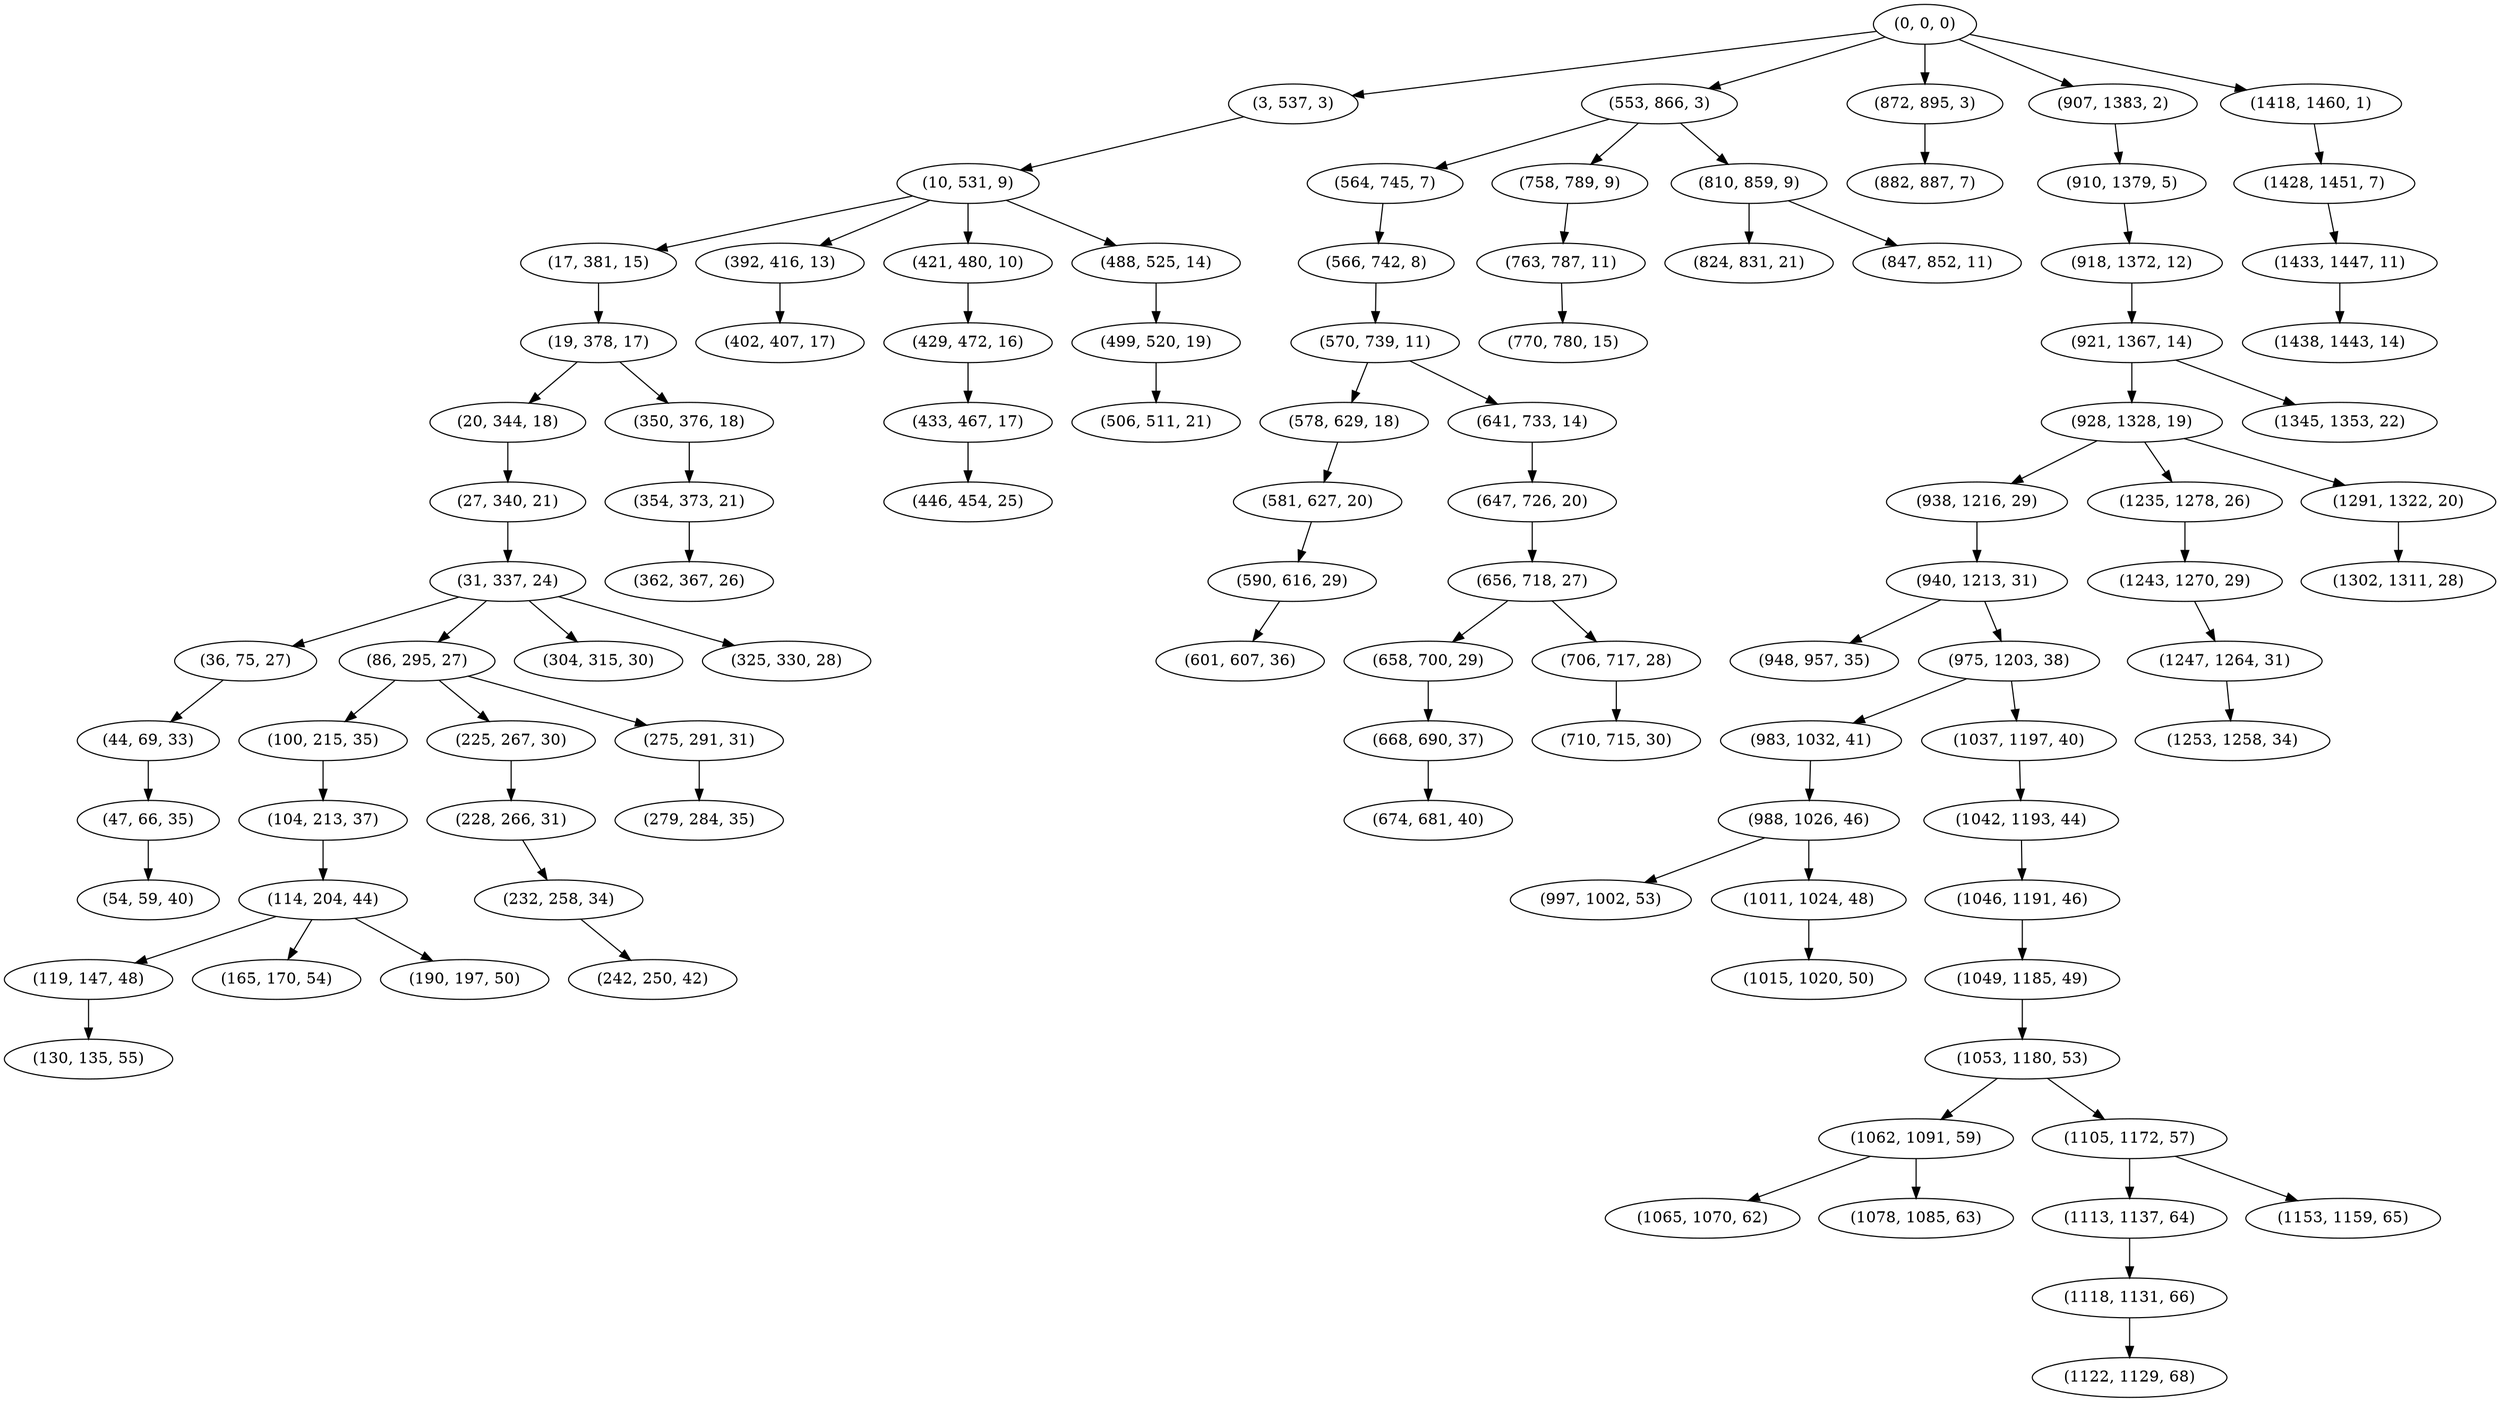 digraph tree {
    "(0, 0, 0)";
    "(3, 537, 3)";
    "(10, 531, 9)";
    "(17, 381, 15)";
    "(19, 378, 17)";
    "(20, 344, 18)";
    "(27, 340, 21)";
    "(31, 337, 24)";
    "(36, 75, 27)";
    "(44, 69, 33)";
    "(47, 66, 35)";
    "(54, 59, 40)";
    "(86, 295, 27)";
    "(100, 215, 35)";
    "(104, 213, 37)";
    "(114, 204, 44)";
    "(119, 147, 48)";
    "(130, 135, 55)";
    "(165, 170, 54)";
    "(190, 197, 50)";
    "(225, 267, 30)";
    "(228, 266, 31)";
    "(232, 258, 34)";
    "(242, 250, 42)";
    "(275, 291, 31)";
    "(279, 284, 35)";
    "(304, 315, 30)";
    "(325, 330, 28)";
    "(350, 376, 18)";
    "(354, 373, 21)";
    "(362, 367, 26)";
    "(392, 416, 13)";
    "(402, 407, 17)";
    "(421, 480, 10)";
    "(429, 472, 16)";
    "(433, 467, 17)";
    "(446, 454, 25)";
    "(488, 525, 14)";
    "(499, 520, 19)";
    "(506, 511, 21)";
    "(553, 866, 3)";
    "(564, 745, 7)";
    "(566, 742, 8)";
    "(570, 739, 11)";
    "(578, 629, 18)";
    "(581, 627, 20)";
    "(590, 616, 29)";
    "(601, 607, 36)";
    "(641, 733, 14)";
    "(647, 726, 20)";
    "(656, 718, 27)";
    "(658, 700, 29)";
    "(668, 690, 37)";
    "(674, 681, 40)";
    "(706, 717, 28)";
    "(710, 715, 30)";
    "(758, 789, 9)";
    "(763, 787, 11)";
    "(770, 780, 15)";
    "(810, 859, 9)";
    "(824, 831, 21)";
    "(847, 852, 11)";
    "(872, 895, 3)";
    "(882, 887, 7)";
    "(907, 1383, 2)";
    "(910, 1379, 5)";
    "(918, 1372, 12)";
    "(921, 1367, 14)";
    "(928, 1328, 19)";
    "(938, 1216, 29)";
    "(940, 1213, 31)";
    "(948, 957, 35)";
    "(975, 1203, 38)";
    "(983, 1032, 41)";
    "(988, 1026, 46)";
    "(997, 1002, 53)";
    "(1011, 1024, 48)";
    "(1015, 1020, 50)";
    "(1037, 1197, 40)";
    "(1042, 1193, 44)";
    "(1046, 1191, 46)";
    "(1049, 1185, 49)";
    "(1053, 1180, 53)";
    "(1062, 1091, 59)";
    "(1065, 1070, 62)";
    "(1078, 1085, 63)";
    "(1105, 1172, 57)";
    "(1113, 1137, 64)";
    "(1118, 1131, 66)";
    "(1122, 1129, 68)";
    "(1153, 1159, 65)";
    "(1235, 1278, 26)";
    "(1243, 1270, 29)";
    "(1247, 1264, 31)";
    "(1253, 1258, 34)";
    "(1291, 1322, 20)";
    "(1302, 1311, 28)";
    "(1345, 1353, 22)";
    "(1418, 1460, 1)";
    "(1428, 1451, 7)";
    "(1433, 1447, 11)";
    "(1438, 1443, 14)";
    "(0, 0, 0)" -> "(3, 537, 3)";
    "(0, 0, 0)" -> "(553, 866, 3)";
    "(0, 0, 0)" -> "(872, 895, 3)";
    "(0, 0, 0)" -> "(907, 1383, 2)";
    "(0, 0, 0)" -> "(1418, 1460, 1)";
    "(3, 537, 3)" -> "(10, 531, 9)";
    "(10, 531, 9)" -> "(17, 381, 15)";
    "(10, 531, 9)" -> "(392, 416, 13)";
    "(10, 531, 9)" -> "(421, 480, 10)";
    "(10, 531, 9)" -> "(488, 525, 14)";
    "(17, 381, 15)" -> "(19, 378, 17)";
    "(19, 378, 17)" -> "(20, 344, 18)";
    "(19, 378, 17)" -> "(350, 376, 18)";
    "(20, 344, 18)" -> "(27, 340, 21)";
    "(27, 340, 21)" -> "(31, 337, 24)";
    "(31, 337, 24)" -> "(36, 75, 27)";
    "(31, 337, 24)" -> "(86, 295, 27)";
    "(31, 337, 24)" -> "(304, 315, 30)";
    "(31, 337, 24)" -> "(325, 330, 28)";
    "(36, 75, 27)" -> "(44, 69, 33)";
    "(44, 69, 33)" -> "(47, 66, 35)";
    "(47, 66, 35)" -> "(54, 59, 40)";
    "(86, 295, 27)" -> "(100, 215, 35)";
    "(86, 295, 27)" -> "(225, 267, 30)";
    "(86, 295, 27)" -> "(275, 291, 31)";
    "(100, 215, 35)" -> "(104, 213, 37)";
    "(104, 213, 37)" -> "(114, 204, 44)";
    "(114, 204, 44)" -> "(119, 147, 48)";
    "(114, 204, 44)" -> "(165, 170, 54)";
    "(114, 204, 44)" -> "(190, 197, 50)";
    "(119, 147, 48)" -> "(130, 135, 55)";
    "(225, 267, 30)" -> "(228, 266, 31)";
    "(228, 266, 31)" -> "(232, 258, 34)";
    "(232, 258, 34)" -> "(242, 250, 42)";
    "(275, 291, 31)" -> "(279, 284, 35)";
    "(350, 376, 18)" -> "(354, 373, 21)";
    "(354, 373, 21)" -> "(362, 367, 26)";
    "(392, 416, 13)" -> "(402, 407, 17)";
    "(421, 480, 10)" -> "(429, 472, 16)";
    "(429, 472, 16)" -> "(433, 467, 17)";
    "(433, 467, 17)" -> "(446, 454, 25)";
    "(488, 525, 14)" -> "(499, 520, 19)";
    "(499, 520, 19)" -> "(506, 511, 21)";
    "(553, 866, 3)" -> "(564, 745, 7)";
    "(553, 866, 3)" -> "(758, 789, 9)";
    "(553, 866, 3)" -> "(810, 859, 9)";
    "(564, 745, 7)" -> "(566, 742, 8)";
    "(566, 742, 8)" -> "(570, 739, 11)";
    "(570, 739, 11)" -> "(578, 629, 18)";
    "(570, 739, 11)" -> "(641, 733, 14)";
    "(578, 629, 18)" -> "(581, 627, 20)";
    "(581, 627, 20)" -> "(590, 616, 29)";
    "(590, 616, 29)" -> "(601, 607, 36)";
    "(641, 733, 14)" -> "(647, 726, 20)";
    "(647, 726, 20)" -> "(656, 718, 27)";
    "(656, 718, 27)" -> "(658, 700, 29)";
    "(656, 718, 27)" -> "(706, 717, 28)";
    "(658, 700, 29)" -> "(668, 690, 37)";
    "(668, 690, 37)" -> "(674, 681, 40)";
    "(706, 717, 28)" -> "(710, 715, 30)";
    "(758, 789, 9)" -> "(763, 787, 11)";
    "(763, 787, 11)" -> "(770, 780, 15)";
    "(810, 859, 9)" -> "(824, 831, 21)";
    "(810, 859, 9)" -> "(847, 852, 11)";
    "(872, 895, 3)" -> "(882, 887, 7)";
    "(907, 1383, 2)" -> "(910, 1379, 5)";
    "(910, 1379, 5)" -> "(918, 1372, 12)";
    "(918, 1372, 12)" -> "(921, 1367, 14)";
    "(921, 1367, 14)" -> "(928, 1328, 19)";
    "(921, 1367, 14)" -> "(1345, 1353, 22)";
    "(928, 1328, 19)" -> "(938, 1216, 29)";
    "(928, 1328, 19)" -> "(1235, 1278, 26)";
    "(928, 1328, 19)" -> "(1291, 1322, 20)";
    "(938, 1216, 29)" -> "(940, 1213, 31)";
    "(940, 1213, 31)" -> "(948, 957, 35)";
    "(940, 1213, 31)" -> "(975, 1203, 38)";
    "(975, 1203, 38)" -> "(983, 1032, 41)";
    "(975, 1203, 38)" -> "(1037, 1197, 40)";
    "(983, 1032, 41)" -> "(988, 1026, 46)";
    "(988, 1026, 46)" -> "(997, 1002, 53)";
    "(988, 1026, 46)" -> "(1011, 1024, 48)";
    "(1011, 1024, 48)" -> "(1015, 1020, 50)";
    "(1037, 1197, 40)" -> "(1042, 1193, 44)";
    "(1042, 1193, 44)" -> "(1046, 1191, 46)";
    "(1046, 1191, 46)" -> "(1049, 1185, 49)";
    "(1049, 1185, 49)" -> "(1053, 1180, 53)";
    "(1053, 1180, 53)" -> "(1062, 1091, 59)";
    "(1053, 1180, 53)" -> "(1105, 1172, 57)";
    "(1062, 1091, 59)" -> "(1065, 1070, 62)";
    "(1062, 1091, 59)" -> "(1078, 1085, 63)";
    "(1105, 1172, 57)" -> "(1113, 1137, 64)";
    "(1105, 1172, 57)" -> "(1153, 1159, 65)";
    "(1113, 1137, 64)" -> "(1118, 1131, 66)";
    "(1118, 1131, 66)" -> "(1122, 1129, 68)";
    "(1235, 1278, 26)" -> "(1243, 1270, 29)";
    "(1243, 1270, 29)" -> "(1247, 1264, 31)";
    "(1247, 1264, 31)" -> "(1253, 1258, 34)";
    "(1291, 1322, 20)" -> "(1302, 1311, 28)";
    "(1418, 1460, 1)" -> "(1428, 1451, 7)";
    "(1428, 1451, 7)" -> "(1433, 1447, 11)";
    "(1433, 1447, 11)" -> "(1438, 1443, 14)";
}
